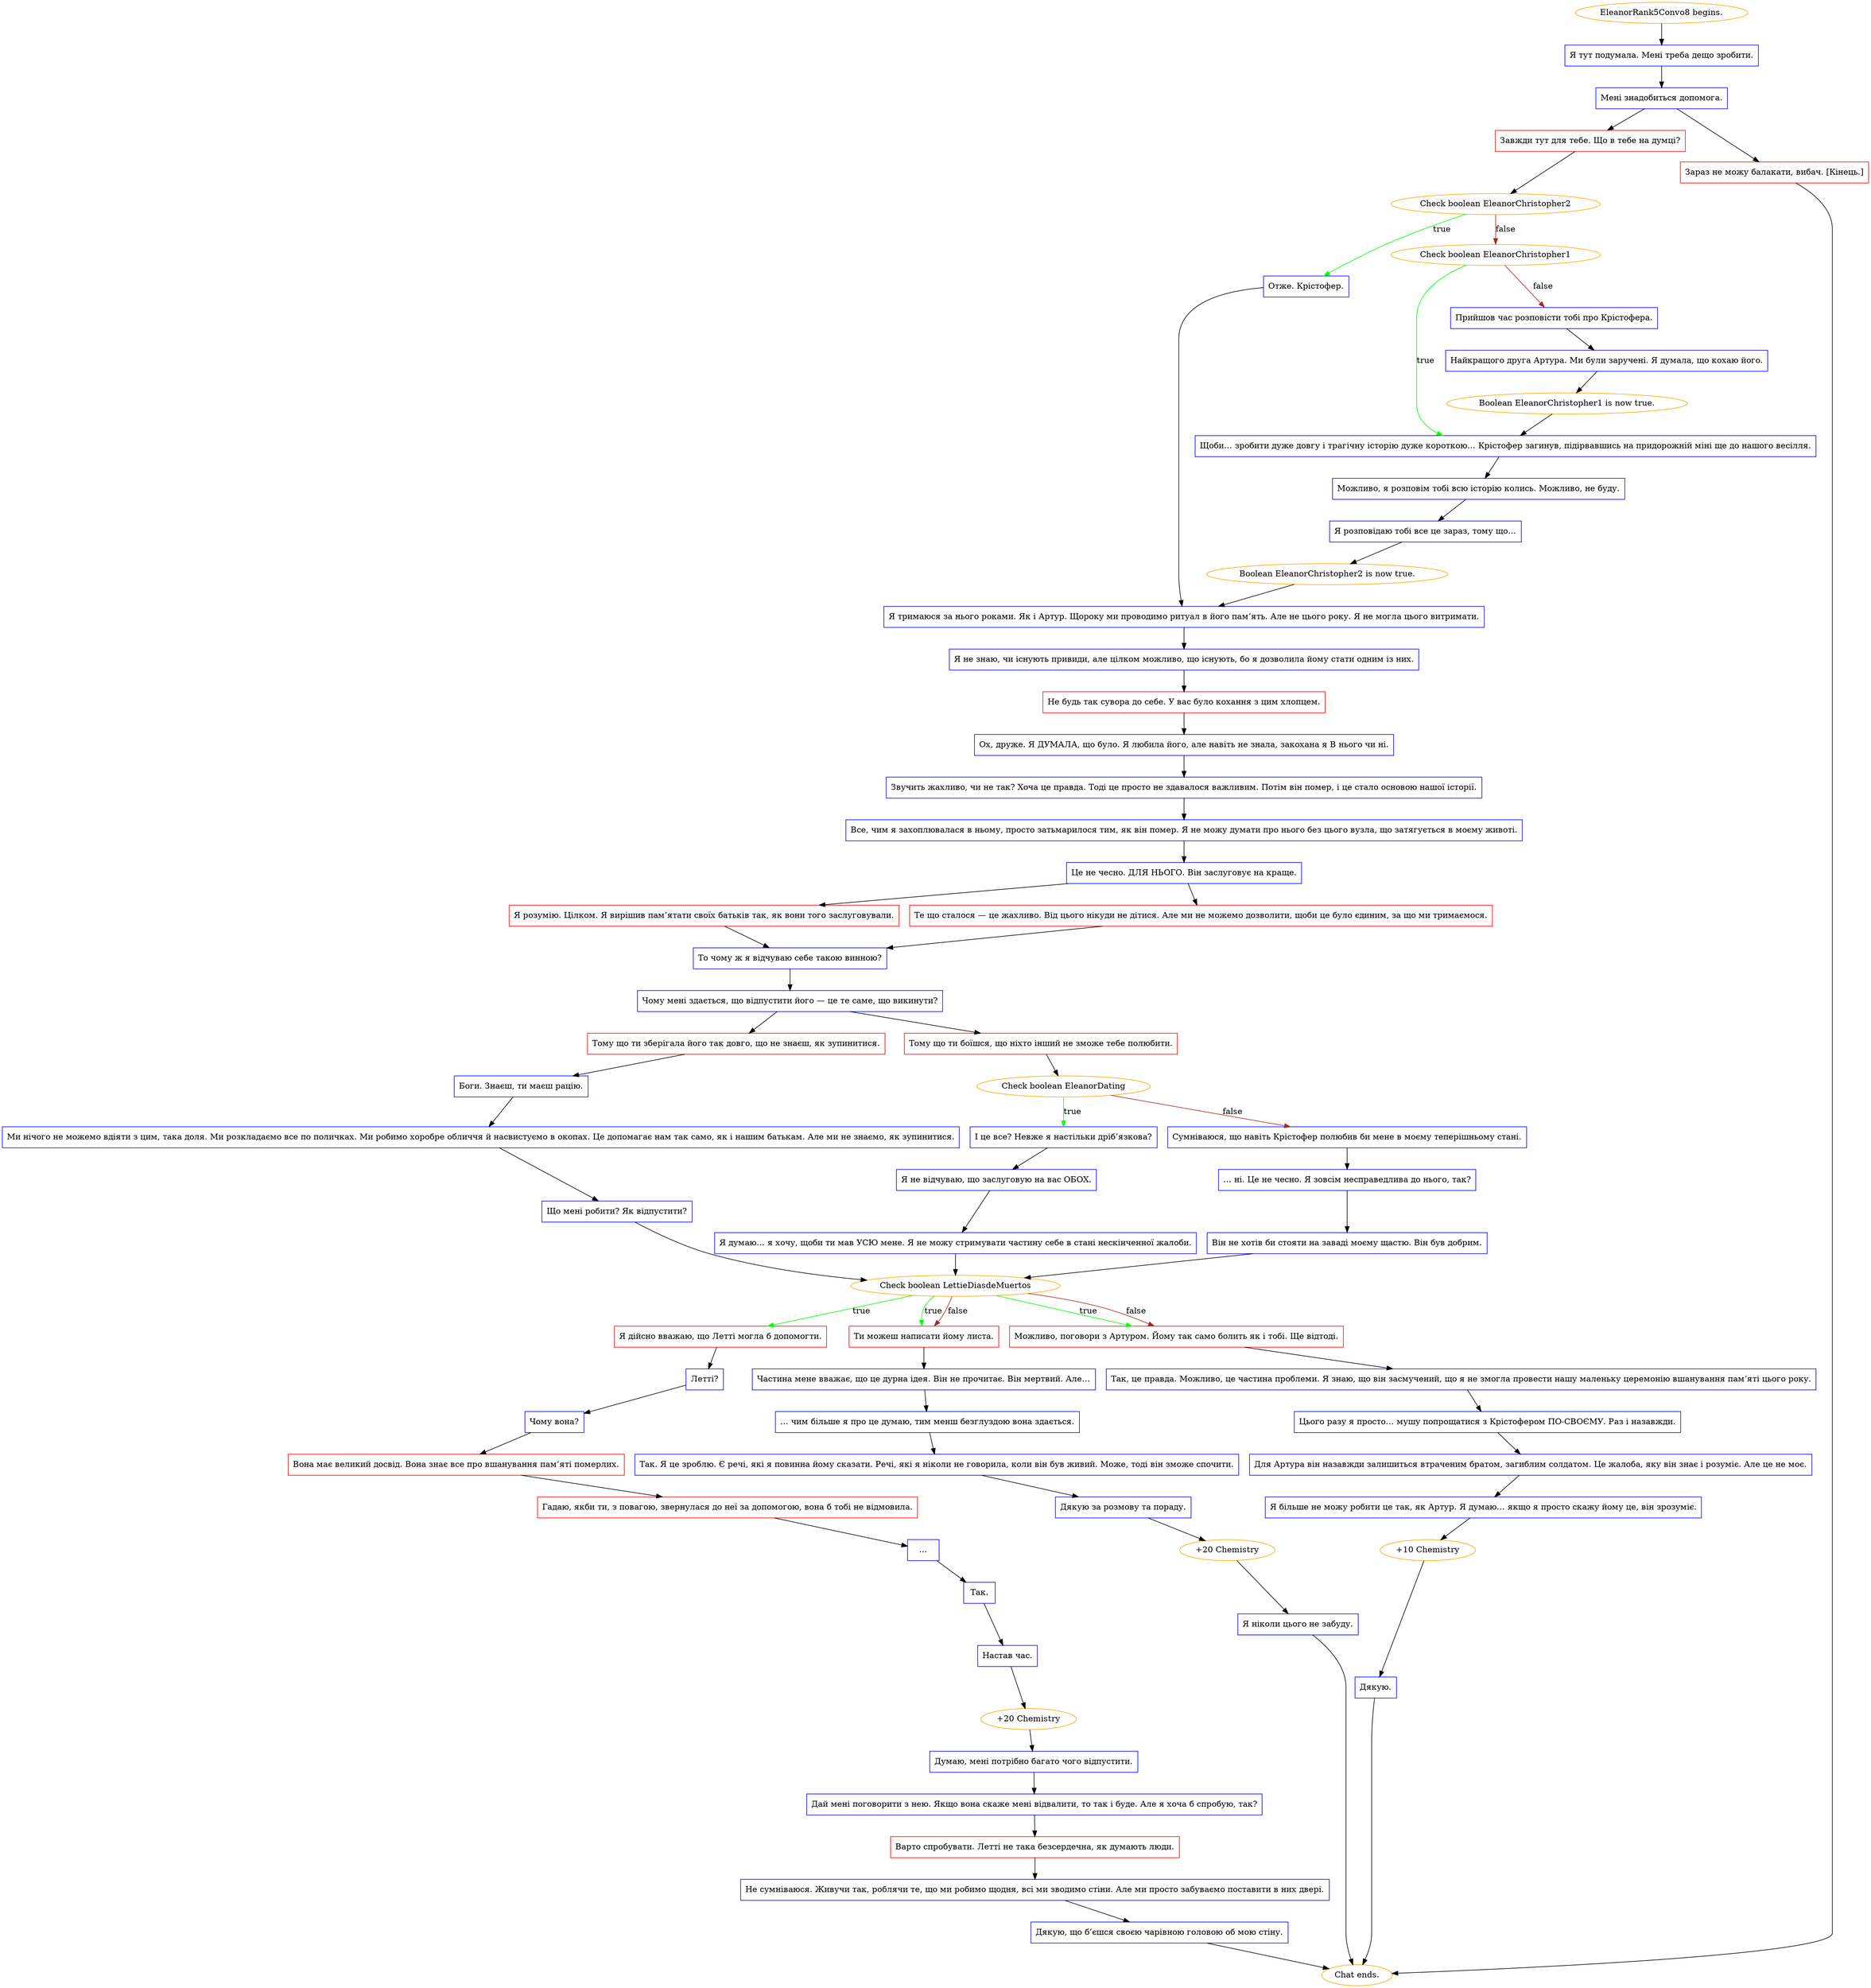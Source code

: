 digraph {
	"EleanorRank5Convo8 begins." [color=orange];
		"EleanorRank5Convo8 begins." -> j2468757665;
	j2468757665 [label="Я тут подумала. Мені треба дещо зробити.",shape=box,color=blue];
		j2468757665 -> j1407580329;
	j1407580329 [label="Мені знадобиться допомога.",shape=box,color=blue];
		j1407580329 -> j1171800109;
		j1407580329 -> j3969975292;
	j1171800109 [label="Завжди тут для тебе. Що в тебе на думці?",shape=box,color=red];
		j1171800109 -> j2445443260;
	j3969975292 [label="Зараз не можу балакати, вибач. [Кінець.]",shape=box,color=red];
		j3969975292 -> "Chat ends.";
	j2445443260 [label="Check boolean EleanorChristopher2",color=orange];
		j2445443260 -> j1360408608 [label=true,color=green];
		j2445443260 -> j167143005 [label=false,color=brown];
	"Chat ends." [color=orange];
	j1360408608 [label="Отже. Крістофер.",shape=box,color=blue];
		j1360408608 -> j3087170656;
	j167143005 [label="Check boolean EleanorChristopher1",color=orange];
		j167143005 -> j2224485308 [label=true,color=green];
		j167143005 -> j915629252 [label=false,color=brown];
	j3087170656 [label="Я тримаюся за нього роками. Як і Артур. Щороку ми проводимо ритуал в його пам’ять. Але не цього року. Я не могла цього витримати.",shape=box,color=blue];
		j3087170656 -> j3165744882;
	j2224485308 [label="Щоби… зробити дуже довгу і трагічну історію дуже короткою… Крістофер загинув, підірвавшись на придорожній міні ще до нашого весілля.",shape=box,color=blue];
		j2224485308 -> j2786446840;
	j915629252 [label="Прийшов час розповісти тобі про Крістофера.",shape=box,color=blue];
		j915629252 -> j1429711250;
	j3165744882 [label="Я не знаю, чи існують привиди, але цілком можливо, що існують, бо я дозволила йому стати одним із них.",shape=box,color=blue];
		j3165744882 -> j4170874752;
	j2786446840 [label="Можливо, я розповім тобі всю історію колись. Можливо, не буду.",shape=box,color=blue];
		j2786446840 -> j3979200514;
	j1429711250 [label="Найкращого друга Артура. Ми були заручені. Я думала, що кохаю його.",shape=box,color=blue];
		j1429711250 -> j3296634093;
	j4170874752 [label="Не будь так сувора до себе. У вас було кохання з цим хлопцем.",shape=box,color=red];
		j4170874752 -> j136284534;
	j3979200514 [label="Я розповідаю тобі все це зараз, тому що…",shape=box,color=blue];
		j3979200514 -> j2261949398;
	j3296634093 [label="Boolean EleanorChristopher1 is now true.",color=orange];
		j3296634093 -> j2224485308;
	j136284534 [label="Ох, друже. Я ДУМАЛА, що було. Я любила його, але навіть не знала, закохана я В нього чи ні.",shape=box,color=blue];
		j136284534 -> j141867910;
	j2261949398 [label="Boolean EleanorChristopher2 is now true.",color=orange];
		j2261949398 -> j3087170656;
	j141867910 [label="Звучить жахливо, чи не так? Хоча це правда. Тоді це просто не здавалося важливим. Потім він помер, і це стало основою нашої історії.",shape=box,color=blue];
		j141867910 -> j3131801546;
	j3131801546 [label="Все, чим я захоплювалася в ньому, просто затьмарилося тим, як він помер. Я не можу думати про нього без цього вузла, що затягується в моєму животі.",shape=box,color=blue];
		j3131801546 -> j3403270124;
	j3403270124 [label="Це не чесно. ДЛЯ НЬОГО. Він заслуговує на краще.",shape=box,color=blue];
		j3403270124 -> j2123768693;
		j3403270124 -> j1206233114;
	j2123768693 [label="Я розумію. Цілком. Я вирішив пам’ятати своїх батьків так, як вони того заслуговували.",shape=box,color=red];
		j2123768693 -> j3629242924;
	j1206233114 [label="Те що сталося — це жахливо. Від цього нікуди не дітися. Але ми не можемо дозволити, щоби це було єдиним, за що ми тримаємося.",shape=box,color=red];
		j1206233114 -> j3629242924;
	j3629242924 [label="То чому ж я відчуваю себе такою винною?",shape=box,color=blue];
		j3629242924 -> j1503354061;
	j1503354061 [label="Чому мені здається, що відпустити його — це те саме, що викинути?",shape=box,color=blue];
		j1503354061 -> j4084882571;
		j1503354061 -> j1454162185;
	j4084882571 [label="Тому що ти зберігала його так довго, що не знаєш, як зупинитися.",shape=box,color=red];
		j4084882571 -> j3741679059;
	j1454162185 [label="Тому що ти боїшся, що ніхто інший не зможе тебе полюбити.",shape=box,color=red];
		j1454162185 -> j2999255483;
	j3741679059 [label="Боги. Знаєш, ти маєш рацію.",shape=box,color=blue];
		j3741679059 -> j1102472389;
	j2999255483 [label="Check boolean EleanorDating",color=orange];
		j2999255483 -> j3892628958 [label=true,color=green];
		j2999255483 -> j4088182805 [label=false,color=brown];
	j1102472389 [label="Ми нічого не можемо вдіяти з цим, така доля. Ми розкладаємо все по поличках. Ми робимо хоробре обличчя й насвистуємо в окопах. Це допомагає нам так само, як і нашим батькам. Але ми не знаємо, як зупинитися.",shape=box,color=blue];
		j1102472389 -> j1805412236;
	j3892628958 [label="І це все? Невже я настільки дріб’язкова?",shape=box,color=blue];
		j3892628958 -> j644261182;
	j4088182805 [label="Сумніваюся, що навіть Крістофер полюбив би мене в моєму теперішньому стані.",shape=box,color=blue];
		j4088182805 -> j2682727127;
	j1805412236 [label="Що мені робити? Як відпустити?",shape=box,color=blue];
		j1805412236 -> j3258575278;
	j644261182 [label="Я не відчуваю, що заслуговую на вас ОБОХ.",shape=box,color=blue];
		j644261182 -> j3480084726;
	j2682727127 [label="… ні. Це не чесно. Я зовсім несправедлива до нього, так?",shape=box,color=blue];
		j2682727127 -> j966304791;
	j3258575278 [label="Check boolean LettieDiasdeMuertos",color=orange];
		j3258575278 -> j1000793735 [label=true,color=green];
		j3258575278 -> j3677901659 [label=true,color=green];
		j3258575278 -> j2306872822 [label=true,color=green];
		j3258575278 -> j3677901659 [label=false,color=brown];
		j3258575278 -> j2306872822 [label=false,color=brown];
	j3480084726 [label="Я думаю… я хочу, щоби ти мав УСЮ мене. Я не можу стримувати частину себе в стані нескінченної жалоби.",shape=box,color=blue];
		j3480084726 -> j3258575278;
	j966304791 [label="Він не хотів би стояти на заваді моєму щастю. Він був добрим.",shape=box,color=blue];
		j966304791 -> j3258575278;
	j1000793735 [label="Я дійсно вважаю, що Летті могла б допомогти.",shape=box,color=red];
		j1000793735 -> j1244092079;
	j3677901659 [label="Ти можеш написати йому листа.",shape=box,color=red];
		j3677901659 -> j191607065;
	j2306872822 [label="Можливо, поговори з Артуром. Йому так само болить як і тобі. Ще відтоді.",shape=box,color=red];
		j2306872822 -> j1695208766;
	j1244092079 [label="Летті?",shape=box,color=blue];
		j1244092079 -> j3052655883;
	j191607065 [label="Частина мене вважає, що це дурна ідея. Він не прочитає. Він мертвий. Але…",shape=box,color=blue];
		j191607065 -> j762812247;
	j1695208766 [label="Так, це правда. Можливо, це частина проблеми. Я знаю, що він засмучений, що я не змогла провести нашу маленьку церемонію вшанування пам’яті цього року.",shape=box,color=blue];
		j1695208766 -> j3825151419;
	j3052655883 [label="Чому вона?",shape=box,color=blue];
		j3052655883 -> j4085216307;
	j762812247 [label="… чим більше я про це думаю, тим менш безглуздою вона здається.",shape=box,color=blue];
		j762812247 -> j4197902230;
	j3825151419 [label="Цього разу я просто… мушу попрощатися з Крістофером ПО-СВОЄМУ. Раз і назавжди.",shape=box,color=blue];
		j3825151419 -> j3809446373;
	j4085216307 [label="Вона має великий досвід. Вона знає все про вшанування пам’яті померлих.",shape=box,color=red];
		j4085216307 -> j1865340247;
	j4197902230 [label="Так. Я це зроблю. Є речі, які я повинна йому сказати. Речі, які я ніколи не говорила, коли він був живий. Може, тоді він зможе спочити.",shape=box,color=blue];
		j4197902230 -> j2197919299;
	j3809446373 [label="Для Артура він назавжди залишиться втраченим братом, загиблим солдатом. Це жалоба, яку він знає і розуміє. Але це не моє.",shape=box,color=blue];
		j3809446373 -> j700690403;
	j1865340247 [label="Гадаю, якби ти, з повагою, звернулася до неї за допомогою, вона б тобі не відмовила.",shape=box,color=red];
		j1865340247 -> j995562123;
	j2197919299 [label="Дякую за розмову та пораду.",shape=box,color=blue];
		j2197919299 -> j1278550454;
	j700690403 [label="Я більше не можу робити це так, як Артур. Я думаю… якщо я просто скажу йому це, він зрозуміє.",shape=box,color=blue];
		j700690403 -> j664308471;
	j995562123 [label="…",shape=box,color=blue];
		j995562123 -> j3786968799;
	j1278550454 [label="+20 Chemistry",color=orange];
		j1278550454 -> j3729152389;
	j664308471 [label="+10 Chemistry",color=orange];
		j664308471 -> j3405882943;
	j3786968799 [label="Так.",shape=box,color=blue];
		j3786968799 -> j3439981772;
	j3729152389 [label="Я ніколи цього не забуду.",shape=box,color=blue];
		j3729152389 -> "Chat ends.";
	j3405882943 [label="Дякую.",shape=box,color=blue];
		j3405882943 -> "Chat ends.";
	j3439981772 [label="Настав час.",shape=box,color=blue];
		j3439981772 -> j4196377276;
	j4196377276 [label="+20 Chemistry",color=orange];
		j4196377276 -> j4181059372;
	j4181059372 [label="Думаю, мені потрібно багато чого відпустити.",shape=box,color=blue];
		j4181059372 -> j2775324296;
	j2775324296 [label="Дай мені поговорити з нею. Якщо вона скаже мені відвалити, то так і буде. Але я хоча б спробую, так?",shape=box,color=blue];
		j2775324296 -> j345187120;
	j345187120 [label="Варто спробувати. Летті не така безсердечна, як думають люди.",shape=box,color=red];
		j345187120 -> j2317547743;
	j2317547743 [label="Не сумніваюся. Живучи так, роблячи те, що ми робимо щодня, всі ми зводимо стіни. Але ми просто забуваємо поставити в них двері.",shape=box,color=blue];
		j2317547743 -> j802254617;
	j802254617 [label="Дякую, що б’єшся своєю чарівною головою об мою стіну.",shape=box,color=blue];
		j802254617 -> "Chat ends.";
}